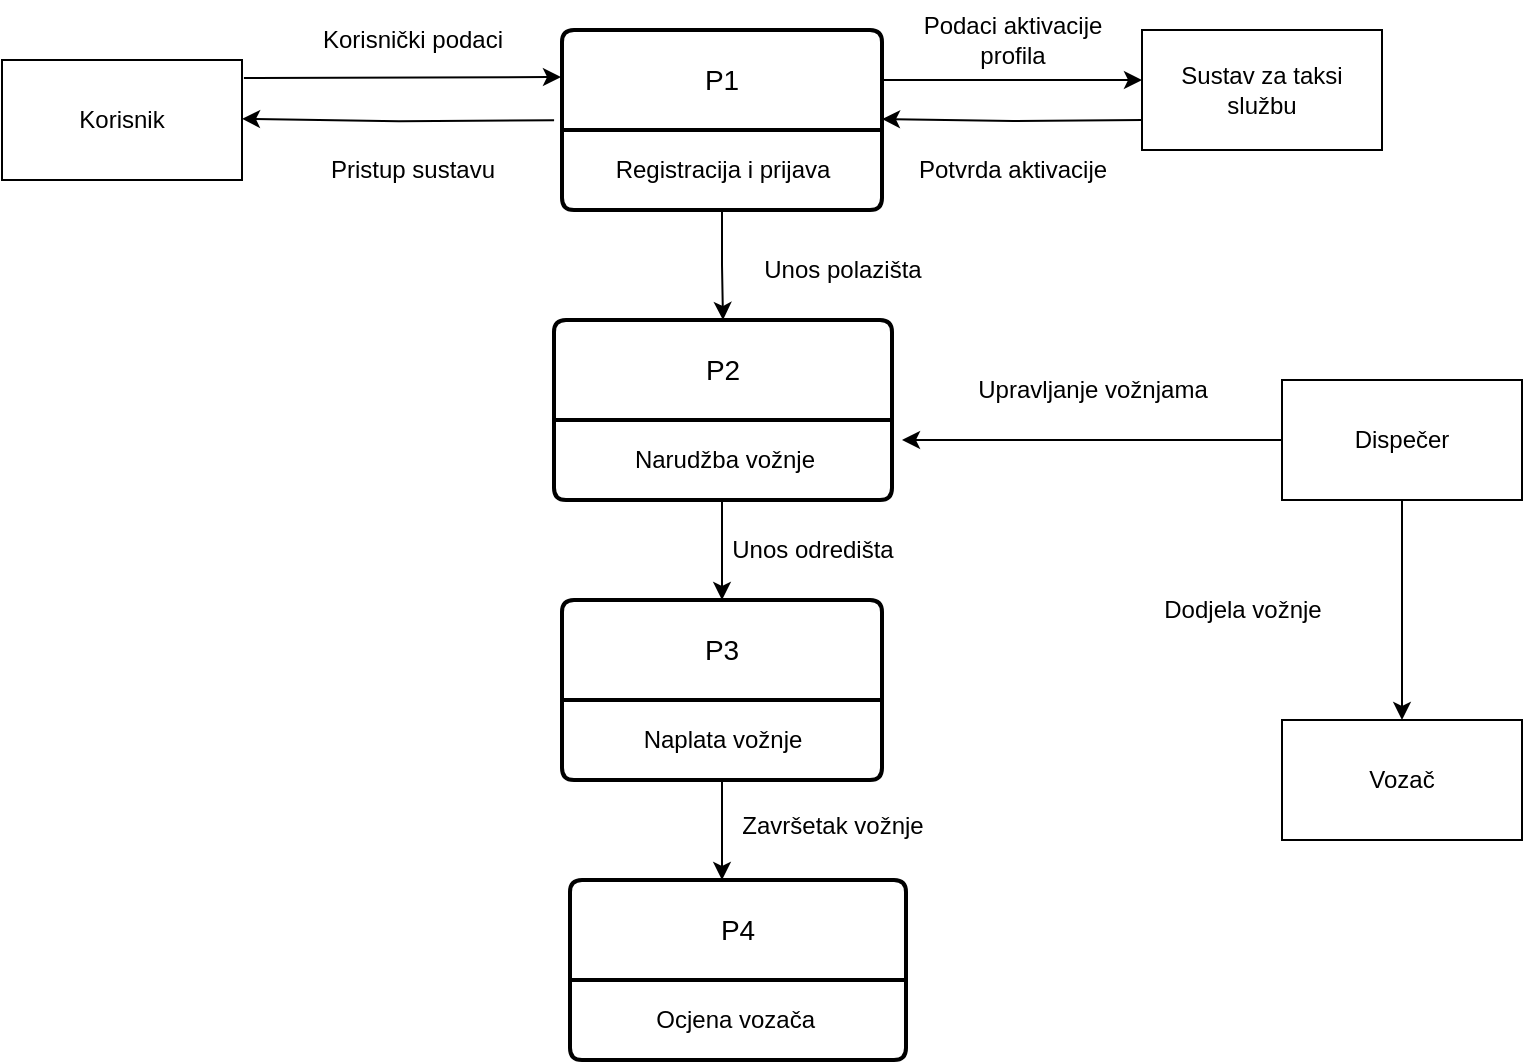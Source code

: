<mxfile version="26.0.5">
  <diagram name="Page-1" id="21ORsQWHsIKUVIGTKt5p">
    <mxGraphModel dx="1122" dy="601" grid="1" gridSize="10" guides="1" tooltips="1" connect="1" arrows="1" fold="1" page="1" pageScale="1" pageWidth="827" pageHeight="1169" math="0" shadow="0">
      <root>
        <mxCell id="0" />
        <mxCell id="1" parent="0" />
        <mxCell id="k6NDIBWFTyBHspbXZSGC-20" value="P1" style="swimlane;childLayout=stackLayout;horizontal=1;startSize=50;horizontalStack=0;rounded=1;fontSize=14;fontStyle=0;strokeWidth=2;resizeParent=0;resizeLast=1;shadow=0;dashed=0;align=center;arcSize=4;whiteSpace=wrap;html=1;" parent="1" vertex="1">
          <mxGeometry x="360" y="75" width="160" height="90" as="geometry" />
        </mxCell>
        <mxCell id="k6NDIBWFTyBHspbXZSGC-21" value="Registracija i prijava" style="text;html=1;align=center;verticalAlign=middle;resizable=0;points=[];autosize=1;strokeColor=none;fillColor=none;" parent="k6NDIBWFTyBHspbXZSGC-20" vertex="1">
          <mxGeometry y="50" width="160" height="40" as="geometry" />
        </mxCell>
        <mxCell id="k6NDIBWFTyBHspbXZSGC-22" value="" style="edgeStyle=orthogonalEdgeStyle;rounded=0;orthogonalLoop=1;jettySize=auto;html=1;exitX=1.008;exitY=0.15;exitDx=0;exitDy=0;exitPerimeter=0;" parent="1" source="k6NDIBWFTyBHspbXZSGC-23" edge="1">
          <mxGeometry relative="1" as="geometry">
            <mxPoint x="211" y="98" as="sourcePoint" />
            <mxPoint x="359.5" y="98.5" as="targetPoint" />
          </mxGeometry>
        </mxCell>
        <mxCell id="k6NDIBWFTyBHspbXZSGC-23" value="Korisnik" style="rounded=0;whiteSpace=wrap;html=1;" parent="1" vertex="1">
          <mxGeometry x="80" y="90" width="120" height="60" as="geometry" />
        </mxCell>
        <mxCell id="k6NDIBWFTyBHspbXZSGC-24" value="" style="edgeStyle=orthogonalEdgeStyle;rounded=0;orthogonalLoop=1;jettySize=auto;html=1;exitX=0;exitY=0.443;exitDx=0;exitDy=0;exitPerimeter=0;entryX=1.033;entryY=0.617;entryDx=0;entryDy=0;entryPerimeter=0;" parent="1" edge="1">
          <mxGeometry relative="1" as="geometry">
            <mxPoint x="356.04" y="120.11" as="sourcePoint" />
            <mxPoint x="200.0" y="119.41" as="targetPoint" />
          </mxGeometry>
        </mxCell>
        <mxCell id="k6NDIBWFTyBHspbXZSGC-25" value="Korisnički podaci" style="text;html=1;align=center;verticalAlign=middle;resizable=0;points=[];autosize=1;strokeColor=none;fillColor=none;" parent="1" vertex="1">
          <mxGeometry x="230" y="65" width="110" height="30" as="geometry" />
        </mxCell>
        <mxCell id="k6NDIBWFTyBHspbXZSGC-26" value="Pristup sustavu" style="text;html=1;align=center;verticalAlign=middle;resizable=0;points=[];autosize=1;strokeColor=none;fillColor=none;" parent="1" vertex="1">
          <mxGeometry x="230" y="130" width="110" height="30" as="geometry" />
        </mxCell>
        <mxCell id="k6NDIBWFTyBHspbXZSGC-27" value="P2" style="swimlane;childLayout=stackLayout;horizontal=1;startSize=50;horizontalStack=0;rounded=1;fontSize=14;fontStyle=0;strokeWidth=2;resizeParent=0;resizeLast=1;shadow=0;dashed=0;align=center;arcSize=4;whiteSpace=wrap;html=1;" parent="1" vertex="1">
          <mxGeometry x="356" y="220" width="169" height="90" as="geometry" />
        </mxCell>
        <mxCell id="k6NDIBWFTyBHspbXZSGC-28" value="Narudžba vožnje" style="text;html=1;align=center;verticalAlign=middle;resizable=0;points=[];autosize=1;strokeColor=none;fillColor=none;" parent="k6NDIBWFTyBHspbXZSGC-27" vertex="1">
          <mxGeometry y="50" width="169" height="40" as="geometry" />
        </mxCell>
        <mxCell id="k6NDIBWFTyBHspbXZSGC-33" value="P3" style="swimlane;childLayout=stackLayout;horizontal=1;startSize=50;horizontalStack=0;rounded=1;fontSize=14;fontStyle=0;strokeWidth=2;resizeParent=0;resizeLast=1;shadow=0;dashed=0;align=center;arcSize=4;whiteSpace=wrap;html=1;" parent="1" vertex="1">
          <mxGeometry x="360" y="360" width="160" height="90" as="geometry" />
        </mxCell>
        <mxCell id="k6NDIBWFTyBHspbXZSGC-34" value="Naplata vožnje" style="text;html=1;align=center;verticalAlign=middle;resizable=0;points=[];autosize=1;strokeColor=none;fillColor=none;" parent="k6NDIBWFTyBHspbXZSGC-33" vertex="1">
          <mxGeometry y="50" width="160" height="40" as="geometry" />
        </mxCell>
        <mxCell id="k6NDIBWFTyBHspbXZSGC-39" value="Unos odredišta" style="text;html=1;align=center;verticalAlign=middle;resizable=0;points=[];autosize=1;strokeColor=none;fillColor=none;" parent="1" vertex="1">
          <mxGeometry x="435" y="320" width="100" height="30" as="geometry" />
        </mxCell>
        <mxCell id="V5ob2R0VKYW0p4D9Ufnz-2" style="edgeStyle=orthogonalEdgeStyle;rounded=0;orthogonalLoop=1;jettySize=auto;html=1;entryX=0.5;entryY=0;entryDx=0;entryDy=0;" edge="1" parent="1" source="k6NDIBWFTyBHspbXZSGC-50" target="V5ob2R0VKYW0p4D9Ufnz-1">
          <mxGeometry relative="1" as="geometry" />
        </mxCell>
        <mxCell id="k6NDIBWFTyBHspbXZSGC-50" value="Dispečer" style="rounded=0;whiteSpace=wrap;html=1;" parent="1" vertex="1">
          <mxGeometry x="720" y="250" width="120" height="60" as="geometry" />
        </mxCell>
        <mxCell id="k6NDIBWFTyBHspbXZSGC-51" value="Upravljanje vožnjama" style="text;html=1;align=center;verticalAlign=middle;resizable=0;points=[];autosize=1;strokeColor=none;fillColor=none;" parent="1" vertex="1">
          <mxGeometry x="555" y="240" width="140" height="30" as="geometry" />
        </mxCell>
        <mxCell id="k6NDIBWFTyBHspbXZSGC-52" value="" style="edgeStyle=orthogonalEdgeStyle;rounded=0;orthogonalLoop=1;jettySize=auto;html=1;exitX=0;exitY=0.5;exitDx=0;exitDy=0;" parent="1" edge="1">
          <mxGeometry relative="1" as="geometry">
            <mxPoint x="650" y="120" as="sourcePoint" />
            <mxPoint x="520" y="119.5" as="targetPoint" />
          </mxGeometry>
        </mxCell>
        <mxCell id="k6NDIBWFTyBHspbXZSGC-53" value="Sustav za taksi službu" style="rounded=0;whiteSpace=wrap;html=1;" parent="1" vertex="1">
          <mxGeometry x="650" y="75" width="120" height="60" as="geometry" />
        </mxCell>
        <mxCell id="k6NDIBWFTyBHspbXZSGC-54" value="" style="edgeStyle=orthogonalEdgeStyle;rounded=0;orthogonalLoop=1;jettySize=auto;html=1;exitX=1.003;exitY=0.222;exitDx=0;exitDy=0;exitPerimeter=0;" parent="1" edge="1">
          <mxGeometry relative="1" as="geometry">
            <mxPoint x="520.45" y="100.0" as="sourcePoint" />
            <mxPoint x="650" y="100.02" as="targetPoint" />
          </mxGeometry>
        </mxCell>
        <mxCell id="k6NDIBWFTyBHspbXZSGC-55" value="Podaci aktivacije&lt;br&gt;profila" style="text;html=1;align=center;verticalAlign=middle;resizable=0;points=[];autosize=1;strokeColor=none;fillColor=none;" parent="1" vertex="1">
          <mxGeometry x="530" y="60" width="110" height="40" as="geometry" />
        </mxCell>
        <mxCell id="k6NDIBWFTyBHspbXZSGC-56" value="Potvrda aktivacije" style="text;html=1;align=center;verticalAlign=middle;resizable=0;points=[];autosize=1;strokeColor=none;fillColor=none;" parent="1" vertex="1">
          <mxGeometry x="525" y="130" width="120" height="30" as="geometry" />
        </mxCell>
        <mxCell id="k6NDIBWFTyBHspbXZSGC-68" value="" style="edgeStyle=orthogonalEdgeStyle;rounded=0;orthogonalLoop=1;jettySize=auto;html=1;" parent="1" edge="1">
          <mxGeometry relative="1" as="geometry">
            <mxPoint x="440" y="310" as="sourcePoint" />
            <mxPoint x="440" y="360" as="targetPoint" />
          </mxGeometry>
        </mxCell>
        <mxCell id="k6NDIBWFTyBHspbXZSGC-70" value="" style="edgeStyle=orthogonalEdgeStyle;rounded=0;orthogonalLoop=1;jettySize=auto;html=1;exitX=0;exitY=0.5;exitDx=0;exitDy=0;" parent="1" source="k6NDIBWFTyBHspbXZSGC-50" edge="1">
          <mxGeometry relative="1" as="geometry">
            <mxPoint x="640" y="249.5" as="sourcePoint" />
            <mxPoint x="530" y="280" as="targetPoint" />
          </mxGeometry>
        </mxCell>
        <mxCell id="k6NDIBWFTyBHspbXZSGC-71" value="P4" style="swimlane;childLayout=stackLayout;horizontal=1;startSize=50;horizontalStack=0;rounded=1;fontSize=14;fontStyle=0;strokeWidth=2;resizeParent=0;resizeLast=1;shadow=0;dashed=0;align=center;arcSize=4;whiteSpace=wrap;html=1;" parent="1" vertex="1">
          <mxGeometry x="364" y="500" width="168" height="90" as="geometry" />
        </mxCell>
        <mxCell id="k6NDIBWFTyBHspbXZSGC-72" value="Ocjena vozača&amp;nbsp;" style="text;html=1;align=center;verticalAlign=middle;resizable=0;points=[];autosize=1;strokeColor=none;fillColor=none;" parent="k6NDIBWFTyBHspbXZSGC-71" vertex="1">
          <mxGeometry y="50" width="168" height="40" as="geometry" />
        </mxCell>
        <mxCell id="k6NDIBWFTyBHspbXZSGC-73" value="" style="edgeStyle=orthogonalEdgeStyle;rounded=0;orthogonalLoop=1;jettySize=auto;html=1;" parent="1" edge="1">
          <mxGeometry relative="1" as="geometry">
            <mxPoint x="440" y="450" as="sourcePoint" />
            <mxPoint x="440" y="500" as="targetPoint" />
          </mxGeometry>
        </mxCell>
        <mxCell id="k6NDIBWFTyBHspbXZSGC-80" value="Završetak vožnje" style="text;html=1;align=center;verticalAlign=middle;resizable=0;points=[];autosize=1;strokeColor=none;fillColor=none;" parent="1" vertex="1">
          <mxGeometry x="440" y="458" width="110" height="30" as="geometry" />
        </mxCell>
        <mxCell id="V5ob2R0VKYW0p4D9Ufnz-1" value="Vozač" style="rounded=0;whiteSpace=wrap;html=1;" vertex="1" parent="1">
          <mxGeometry x="720" y="420" width="120" height="60" as="geometry" />
        </mxCell>
        <mxCell id="V5ob2R0VKYW0p4D9Ufnz-3" value="Dodjela vožnje" style="text;html=1;align=center;verticalAlign=middle;resizable=0;points=[];autosize=1;strokeColor=none;fillColor=none;" vertex="1" parent="1">
          <mxGeometry x="650" y="350" width="100" height="30" as="geometry" />
        </mxCell>
        <mxCell id="V5ob2R0VKYW0p4D9Ufnz-5" style="edgeStyle=orthogonalEdgeStyle;rounded=0;orthogonalLoop=1;jettySize=auto;html=1;" edge="1" parent="1" source="k6NDIBWFTyBHspbXZSGC-21" target="k6NDIBWFTyBHspbXZSGC-27">
          <mxGeometry relative="1" as="geometry" />
        </mxCell>
        <mxCell id="V5ob2R0VKYW0p4D9Ufnz-6" value="Unos polazišta" style="text;html=1;align=center;verticalAlign=middle;resizable=0;points=[];autosize=1;strokeColor=none;fillColor=none;" vertex="1" parent="1">
          <mxGeometry x="450" y="180" width="100" height="30" as="geometry" />
        </mxCell>
      </root>
    </mxGraphModel>
  </diagram>
</mxfile>
